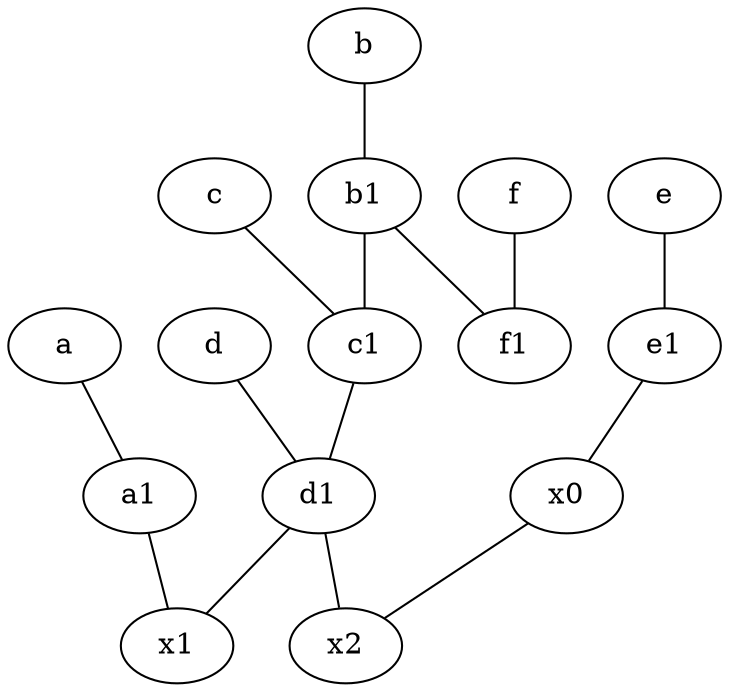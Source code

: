 graph {
	node [labelfontsize=50]
	c1 [labelfontsize=50 pos="4.5,3!"]
	b1 [labelfontsize=50 pos="9,4!"]
	x1 [labelfontsize=50]
	f1 [labelfontsize=50 pos="3,8!"]
	e1 [labelfontsize=50 pos="7,7!"]
	a1 [labelfontsize=50 pos="8,3!"]
	x0 [labelfontsize=50]
	d1 [labelfontsize=50 pos="3,5!"]
	c [labelfontsize=50 pos="4.5,2!"]
	x2 [labelfontsize=50]
	b1 -- f1
	c1 -- d1
	d1 -- x2
	e1 -- x0
	a -- a1
	b -- b1
	f -- f1
	x0 -- x2
	d1 -- x1
	d -- d1
	e -- e1
	b1 -- c1
	a1 -- x1
	c -- c1
}
